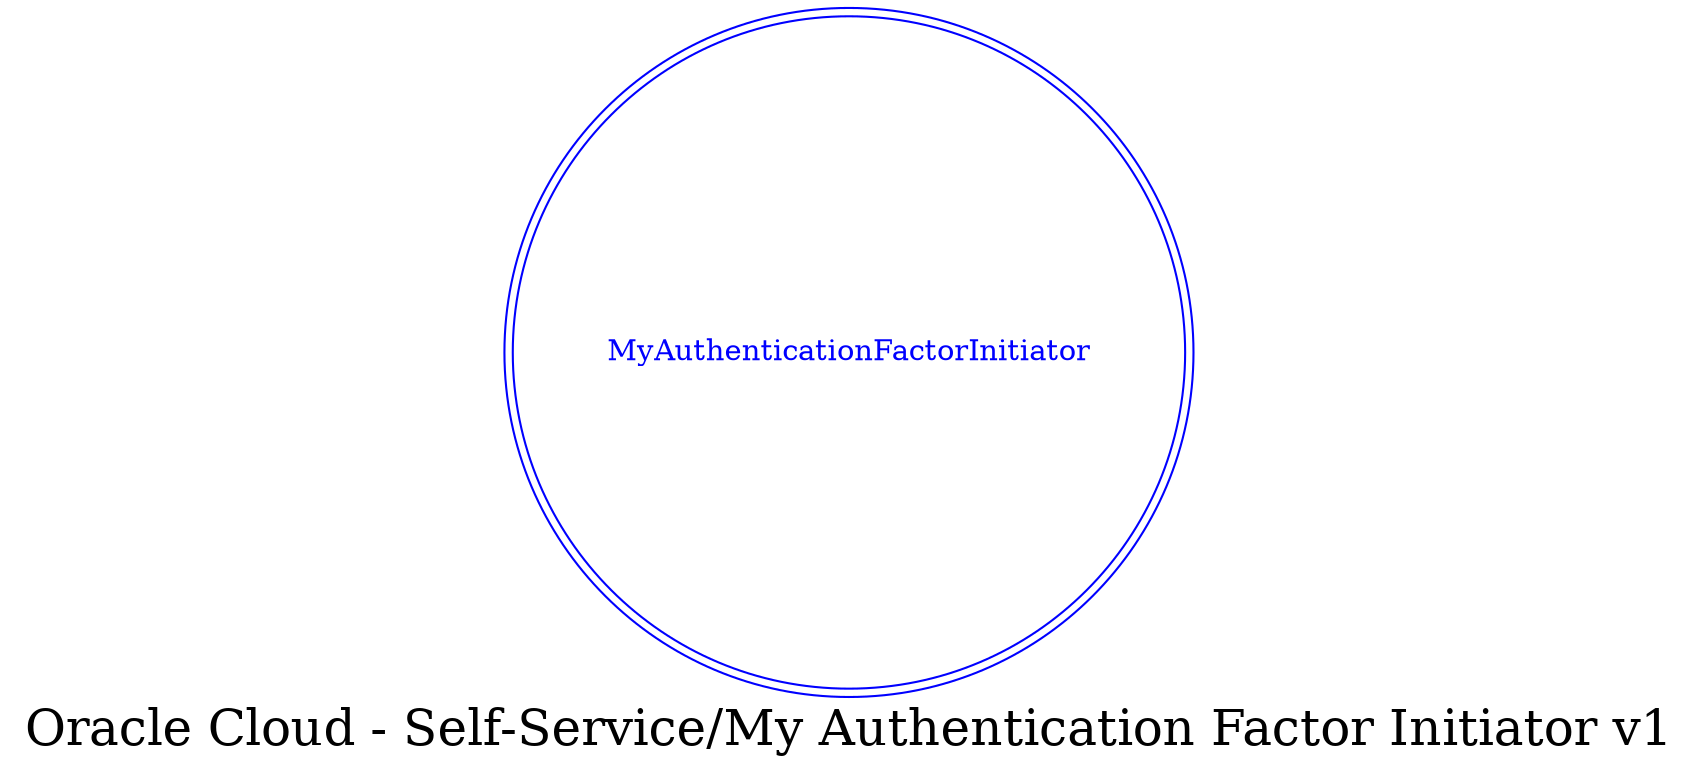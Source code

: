 digraph LexiconGraph {
graph[label="Oracle Cloud - Self-Service/My Authentication Factor Initiator v1", fontsize=24]
splines=true
"MyAuthenticationFactorInitiator" [color=blue, fontcolor=blue, shape=doublecircle]
}
